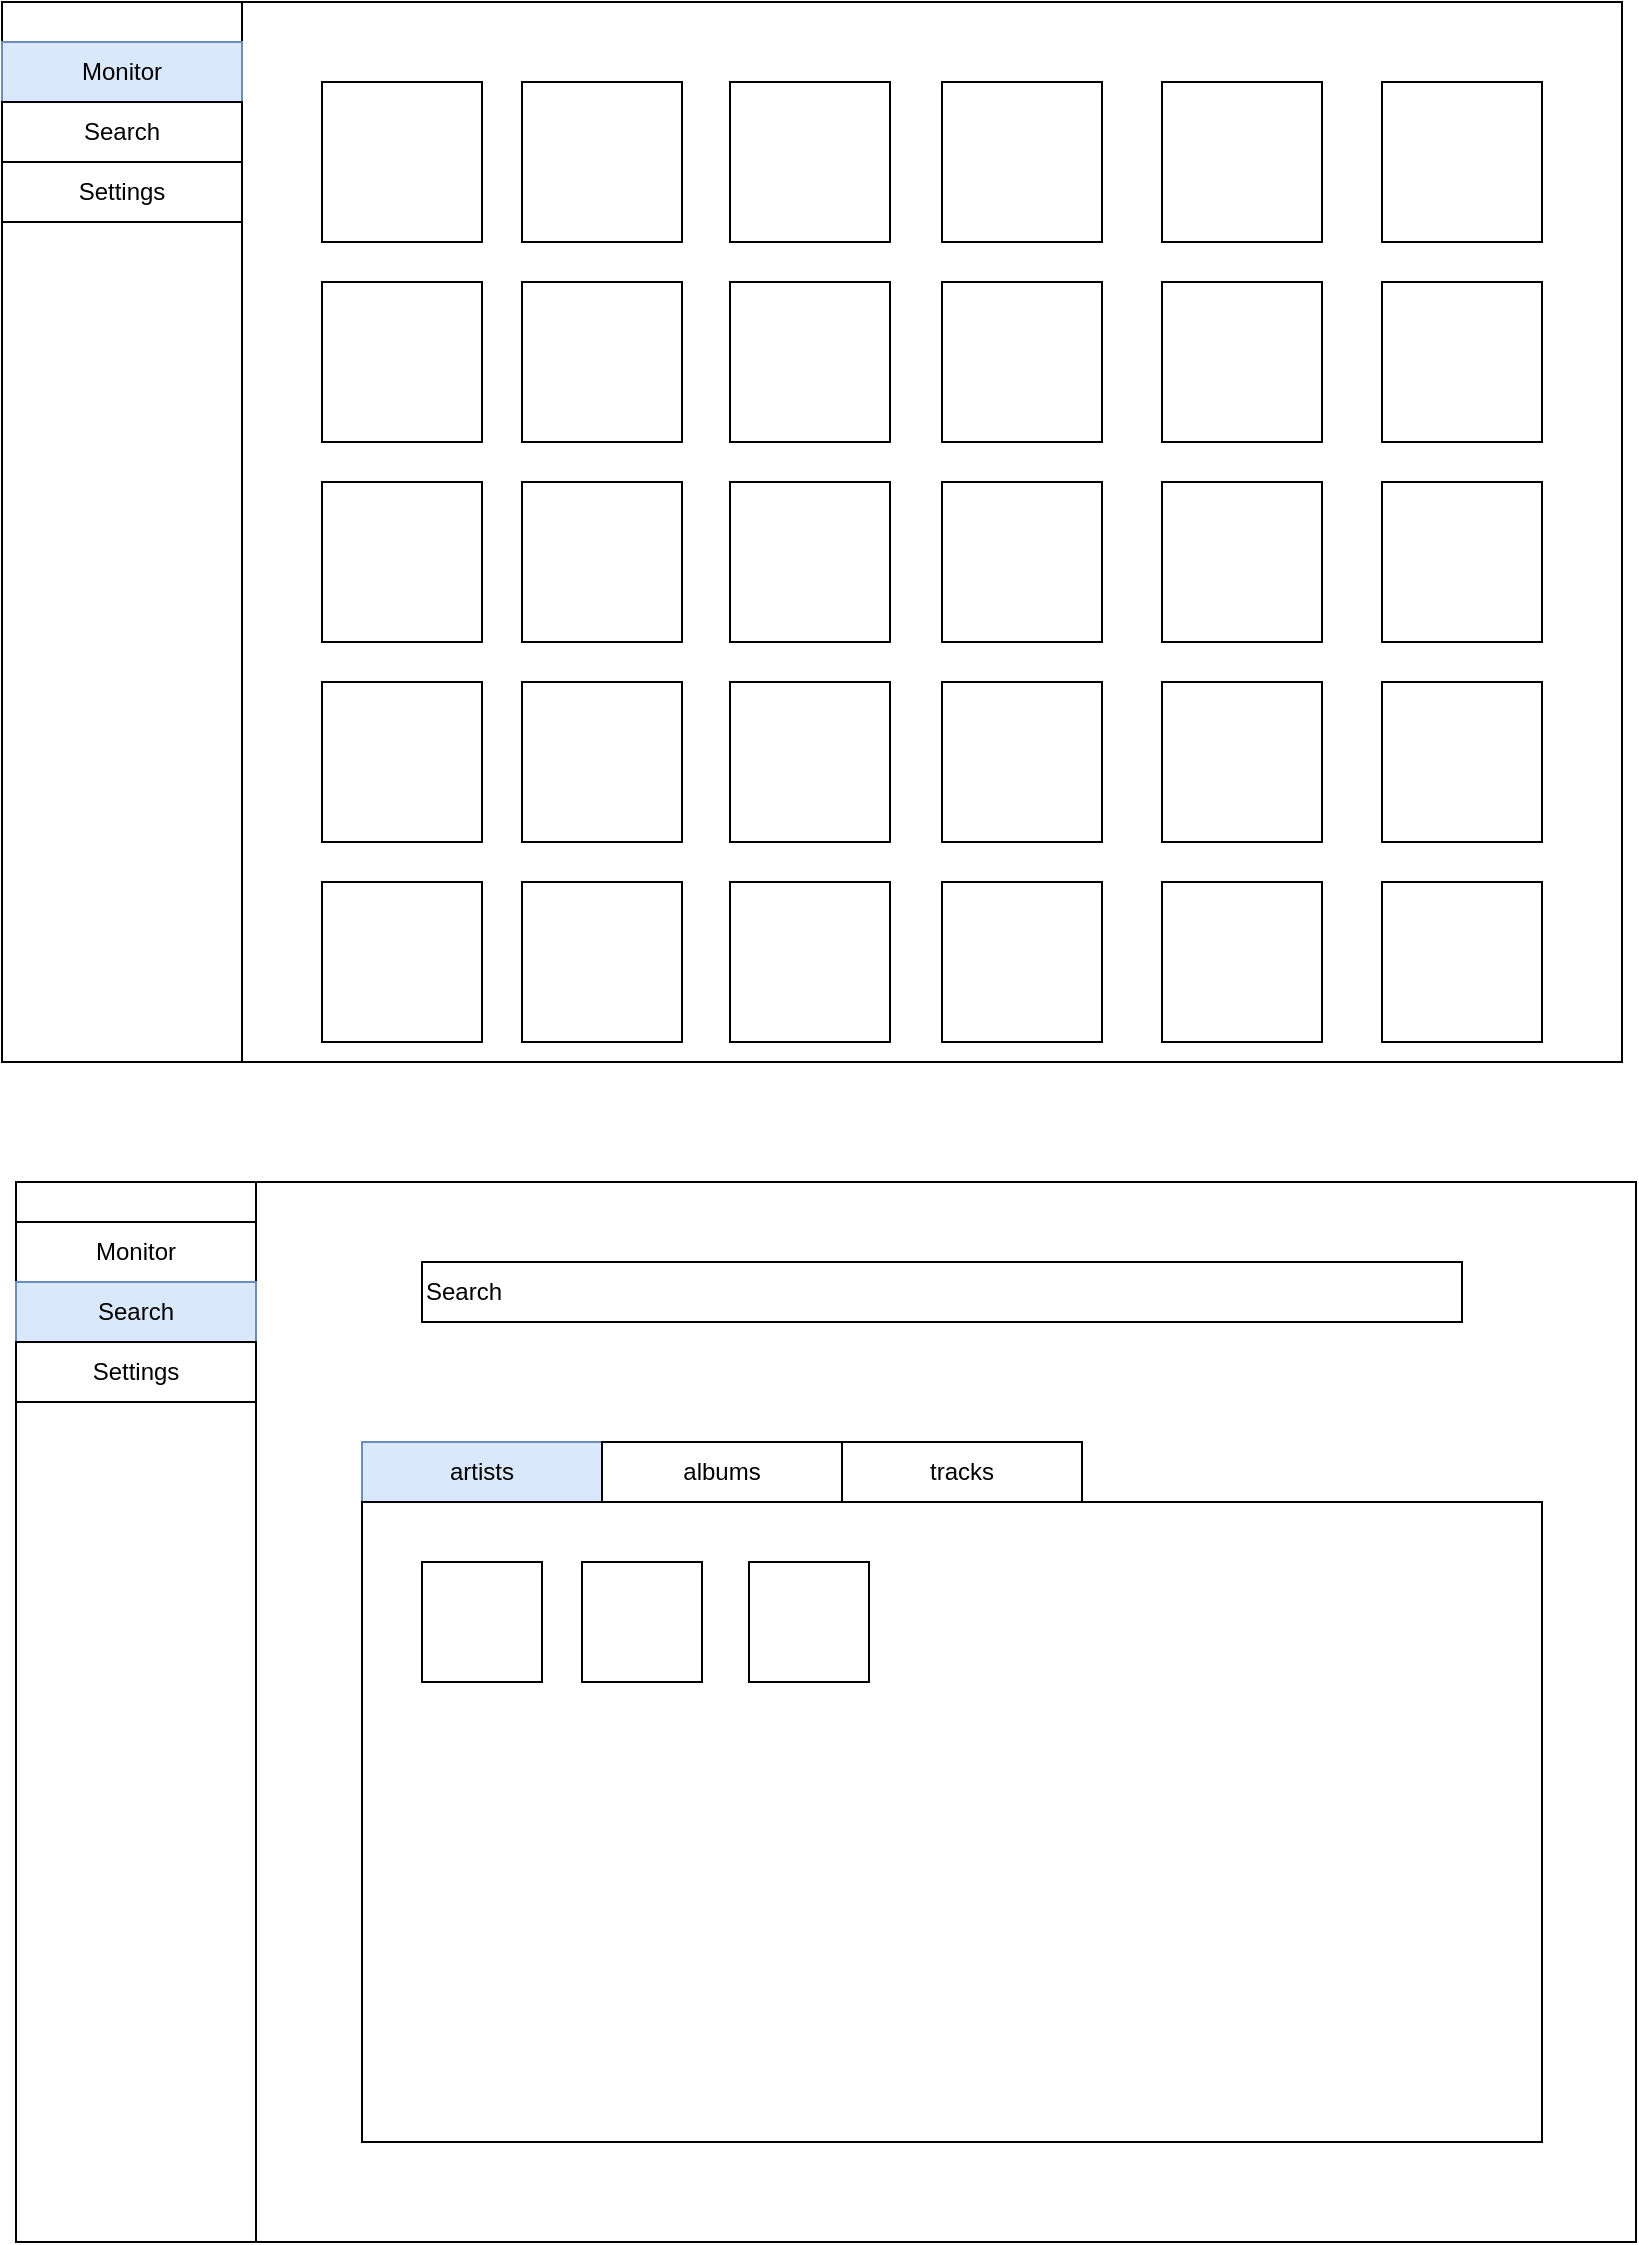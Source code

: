 <mxfile version="16.5.1" type="device"><diagram id="-7_iIaU2ko6fsoDkeYKt" name="Page-1"><mxGraphModel dx="1422" dy="865" grid="1" gridSize="10" guides="1" tooltips="1" connect="1" arrows="1" fold="1" page="1" pageScale="1" pageWidth="827" pageHeight="1169" math="0" shadow="0"><root><mxCell id="0"/><mxCell id="1" parent="0"/><mxCell id="5TbREi-0JdH6SRFAfVTo-1" value="" style="rounded=0;whiteSpace=wrap;html=1;" vertex="1" parent="1"><mxGeometry x="10" y="30" width="810" height="530" as="geometry"/></mxCell><mxCell id="5TbREi-0JdH6SRFAfVTo-2" value="" style="rounded=0;whiteSpace=wrap;html=1;" vertex="1" parent="1"><mxGeometry x="10" y="30" width="120" height="530" as="geometry"/></mxCell><mxCell id="5TbREi-0JdH6SRFAfVTo-3" value="Monitor" style="rounded=0;whiteSpace=wrap;html=1;fillColor=#dae8fc;strokeColor=#6c8ebf;" vertex="1" parent="1"><mxGeometry x="10" y="50" width="120" height="30" as="geometry"/></mxCell><mxCell id="5TbREi-0JdH6SRFAfVTo-4" value="Search" style="rounded=0;whiteSpace=wrap;html=1;" vertex="1" parent="1"><mxGeometry x="10" y="80" width="120" height="30" as="geometry"/></mxCell><mxCell id="5TbREi-0JdH6SRFAfVTo-5" value="Settings" style="rounded=0;whiteSpace=wrap;html=1;" vertex="1" parent="1"><mxGeometry x="10" y="110" width="120" height="30" as="geometry"/></mxCell><mxCell id="5TbREi-0JdH6SRFAfVTo-7" value="" style="whiteSpace=wrap;html=1;aspect=fixed;" vertex="1" parent="1"><mxGeometry x="170" y="70" width="80" height="80" as="geometry"/></mxCell><mxCell id="5TbREi-0JdH6SRFAfVTo-8" value="" style="whiteSpace=wrap;html=1;aspect=fixed;" vertex="1" parent="1"><mxGeometry x="270" y="70" width="80" height="80" as="geometry"/></mxCell><mxCell id="5TbREi-0JdH6SRFAfVTo-9" value="" style="whiteSpace=wrap;html=1;aspect=fixed;" vertex="1" parent="1"><mxGeometry x="374" y="70" width="80" height="80" as="geometry"/></mxCell><mxCell id="5TbREi-0JdH6SRFAfVTo-10" value="" style="whiteSpace=wrap;html=1;aspect=fixed;" vertex="1" parent="1"><mxGeometry x="480" y="70" width="80" height="80" as="geometry"/></mxCell><mxCell id="5TbREi-0JdH6SRFAfVTo-11" value="" style="whiteSpace=wrap;html=1;aspect=fixed;" vertex="1" parent="1"><mxGeometry x="590" y="70" width="80" height="80" as="geometry"/></mxCell><mxCell id="5TbREi-0JdH6SRFAfVTo-12" value="" style="whiteSpace=wrap;html=1;aspect=fixed;" vertex="1" parent="1"><mxGeometry x="700" y="70" width="80" height="80" as="geometry"/></mxCell><mxCell id="5TbREi-0JdH6SRFAfVTo-13" value="" style="whiteSpace=wrap;html=1;aspect=fixed;" vertex="1" parent="1"><mxGeometry x="170" y="170" width="80" height="80" as="geometry"/></mxCell><mxCell id="5TbREi-0JdH6SRFAfVTo-14" value="" style="whiteSpace=wrap;html=1;aspect=fixed;" vertex="1" parent="1"><mxGeometry x="270" y="170" width="80" height="80" as="geometry"/></mxCell><mxCell id="5TbREi-0JdH6SRFAfVTo-15" value="" style="whiteSpace=wrap;html=1;aspect=fixed;" vertex="1" parent="1"><mxGeometry x="374" y="170" width="80" height="80" as="geometry"/></mxCell><mxCell id="5TbREi-0JdH6SRFAfVTo-16" value="" style="whiteSpace=wrap;html=1;aspect=fixed;" vertex="1" parent="1"><mxGeometry x="480" y="170" width="80" height="80" as="geometry"/></mxCell><mxCell id="5TbREi-0JdH6SRFAfVTo-17" value="" style="whiteSpace=wrap;html=1;aspect=fixed;" vertex="1" parent="1"><mxGeometry x="590" y="170" width="80" height="80" as="geometry"/></mxCell><mxCell id="5TbREi-0JdH6SRFAfVTo-18" value="" style="whiteSpace=wrap;html=1;aspect=fixed;" vertex="1" parent="1"><mxGeometry x="700" y="170" width="80" height="80" as="geometry"/></mxCell><mxCell id="5TbREi-0JdH6SRFAfVTo-19" value="" style="whiteSpace=wrap;html=1;aspect=fixed;" vertex="1" parent="1"><mxGeometry x="170" y="270" width="80" height="80" as="geometry"/></mxCell><mxCell id="5TbREi-0JdH6SRFAfVTo-20" value="" style="whiteSpace=wrap;html=1;aspect=fixed;" vertex="1" parent="1"><mxGeometry x="270" y="270" width="80" height="80" as="geometry"/></mxCell><mxCell id="5TbREi-0JdH6SRFAfVTo-21" value="" style="whiteSpace=wrap;html=1;aspect=fixed;" vertex="1" parent="1"><mxGeometry x="374" y="270" width="80" height="80" as="geometry"/></mxCell><mxCell id="5TbREi-0JdH6SRFAfVTo-22" value="" style="whiteSpace=wrap;html=1;aspect=fixed;" vertex="1" parent="1"><mxGeometry x="480" y="270" width="80" height="80" as="geometry"/></mxCell><mxCell id="5TbREi-0JdH6SRFAfVTo-23" value="" style="whiteSpace=wrap;html=1;aspect=fixed;" vertex="1" parent="1"><mxGeometry x="590" y="270" width="80" height="80" as="geometry"/></mxCell><mxCell id="5TbREi-0JdH6SRFAfVTo-24" value="" style="whiteSpace=wrap;html=1;aspect=fixed;" vertex="1" parent="1"><mxGeometry x="700" y="270" width="80" height="80" as="geometry"/></mxCell><mxCell id="5TbREi-0JdH6SRFAfVTo-25" value="" style="whiteSpace=wrap;html=1;aspect=fixed;" vertex="1" parent="1"><mxGeometry x="170" y="370" width="80" height="80" as="geometry"/></mxCell><mxCell id="5TbREi-0JdH6SRFAfVTo-26" value="" style="whiteSpace=wrap;html=1;aspect=fixed;" vertex="1" parent="1"><mxGeometry x="270" y="370" width="80" height="80" as="geometry"/></mxCell><mxCell id="5TbREi-0JdH6SRFAfVTo-27" value="" style="whiteSpace=wrap;html=1;aspect=fixed;" vertex="1" parent="1"><mxGeometry x="374" y="370" width="80" height="80" as="geometry"/></mxCell><mxCell id="5TbREi-0JdH6SRFAfVTo-28" value="" style="whiteSpace=wrap;html=1;aspect=fixed;" vertex="1" parent="1"><mxGeometry x="480" y="370" width="80" height="80" as="geometry"/></mxCell><mxCell id="5TbREi-0JdH6SRFAfVTo-29" value="" style="whiteSpace=wrap;html=1;aspect=fixed;" vertex="1" parent="1"><mxGeometry x="590" y="370" width="80" height="80" as="geometry"/></mxCell><mxCell id="5TbREi-0JdH6SRFAfVTo-30" value="" style="whiteSpace=wrap;html=1;aspect=fixed;" vertex="1" parent="1"><mxGeometry x="700" y="370" width="80" height="80" as="geometry"/></mxCell><mxCell id="5TbREi-0JdH6SRFAfVTo-31" value="" style="whiteSpace=wrap;html=1;aspect=fixed;" vertex="1" parent="1"><mxGeometry x="170" y="470" width="80" height="80" as="geometry"/></mxCell><mxCell id="5TbREi-0JdH6SRFAfVTo-32" value="" style="whiteSpace=wrap;html=1;aspect=fixed;" vertex="1" parent="1"><mxGeometry x="270" y="470" width="80" height="80" as="geometry"/></mxCell><mxCell id="5TbREi-0JdH6SRFAfVTo-33" value="" style="whiteSpace=wrap;html=1;aspect=fixed;" vertex="1" parent="1"><mxGeometry x="374" y="470" width="80" height="80" as="geometry"/></mxCell><mxCell id="5TbREi-0JdH6SRFAfVTo-34" value="" style="whiteSpace=wrap;html=1;aspect=fixed;" vertex="1" parent="1"><mxGeometry x="480" y="470" width="80" height="80" as="geometry"/></mxCell><mxCell id="5TbREi-0JdH6SRFAfVTo-35" value="" style="whiteSpace=wrap;html=1;aspect=fixed;" vertex="1" parent="1"><mxGeometry x="590" y="470" width="80" height="80" as="geometry"/></mxCell><mxCell id="5TbREi-0JdH6SRFAfVTo-36" value="" style="whiteSpace=wrap;html=1;aspect=fixed;" vertex="1" parent="1"><mxGeometry x="700" y="470" width="80" height="80" as="geometry"/></mxCell><mxCell id="5TbREi-0JdH6SRFAfVTo-37" value="" style="rounded=0;whiteSpace=wrap;html=1;" vertex="1" parent="1"><mxGeometry x="17" y="620" width="810" height="530" as="geometry"/></mxCell><mxCell id="5TbREi-0JdH6SRFAfVTo-38" value="" style="rounded=0;whiteSpace=wrap;html=1;" vertex="1" parent="1"><mxGeometry x="17" y="620" width="120" height="530" as="geometry"/></mxCell><mxCell id="5TbREi-0JdH6SRFAfVTo-39" value="Monitor" style="rounded=0;whiteSpace=wrap;html=1;fillColor=#dae8fc;strokeColor=#6c8ebf;" vertex="1" parent="1"><mxGeometry x="17" y="640" width="120" height="30" as="geometry"/></mxCell><mxCell id="5TbREi-0JdH6SRFAfVTo-40" value="Search" style="rounded=0;whiteSpace=wrap;html=1;" vertex="1" parent="1"><mxGeometry x="17" y="670" width="120" height="30" as="geometry"/></mxCell><mxCell id="5TbREi-0JdH6SRFAfVTo-41" value="Settings" style="rounded=0;whiteSpace=wrap;html=1;" vertex="1" parent="1"><mxGeometry x="17" y="700" width="120" height="30" as="geometry"/></mxCell><mxCell id="5TbREi-0JdH6SRFAfVTo-72" value="Monitor" style="rounded=0;whiteSpace=wrap;html=1;fillColor=#dae8fc;strokeColor=#6c8ebf;" vertex="1" parent="1"><mxGeometry x="17" y="640" width="120" height="30" as="geometry"/></mxCell><mxCell id="5TbREi-0JdH6SRFAfVTo-73" value="Search" style="rounded=0;whiteSpace=wrap;html=1;" vertex="1" parent="1"><mxGeometry x="17" y="670" width="120" height="30" as="geometry"/></mxCell><mxCell id="5TbREi-0JdH6SRFAfVTo-74" value="Settings" style="rounded=0;whiteSpace=wrap;html=1;" vertex="1" parent="1"><mxGeometry x="17" y="700" width="120" height="30" as="geometry"/></mxCell><mxCell id="5TbREi-0JdH6SRFAfVTo-105" value="Monitor" style="rounded=0;whiteSpace=wrap;html=1;" vertex="1" parent="1"><mxGeometry x="17" y="640" width="120" height="30" as="geometry"/></mxCell><mxCell id="5TbREi-0JdH6SRFAfVTo-106" value="Search" style="rounded=0;whiteSpace=wrap;html=1;fillColor=#dae8fc;strokeColor=#6c8ebf;" vertex="1" parent="1"><mxGeometry x="17" y="670" width="120" height="30" as="geometry"/></mxCell><mxCell id="5TbREi-0JdH6SRFAfVTo-107" value="Settings" style="rounded=0;whiteSpace=wrap;html=1;" vertex="1" parent="1"><mxGeometry x="17" y="700" width="120" height="30" as="geometry"/></mxCell><mxCell id="5TbREi-0JdH6SRFAfVTo-153" value="Search" style="rounded=0;whiteSpace=wrap;html=1;align=left;" vertex="1" parent="1"><mxGeometry x="220" y="660" width="520" height="30" as="geometry"/></mxCell><mxCell id="5TbREi-0JdH6SRFAfVTo-156" value="artists" style="rounded=0;whiteSpace=wrap;html=1;fillColor=#dae8fc;strokeColor=#6c8ebf;" vertex="1" parent="1"><mxGeometry x="190" y="750" width="120" height="30" as="geometry"/></mxCell><mxCell id="5TbREi-0JdH6SRFAfVTo-157" value="albums" style="rounded=0;whiteSpace=wrap;html=1;" vertex="1" parent="1"><mxGeometry x="310" y="750" width="120" height="30" as="geometry"/></mxCell><mxCell id="5TbREi-0JdH6SRFAfVTo-158" value="tracks" style="rounded=0;whiteSpace=wrap;html=1;" vertex="1" parent="1"><mxGeometry x="430" y="750" width="120" height="30" as="geometry"/></mxCell><mxCell id="5TbREi-0JdH6SRFAfVTo-159" value="" style="rounded=0;whiteSpace=wrap;html=1;" vertex="1" parent="1"><mxGeometry x="190" y="780" width="590" height="320" as="geometry"/></mxCell><mxCell id="5TbREi-0JdH6SRFAfVTo-160" value="" style="rounded=0;whiteSpace=wrap;html=1;" vertex="1" parent="1"><mxGeometry x="220" y="810" width="60" height="60" as="geometry"/></mxCell><mxCell id="5TbREi-0JdH6SRFAfVTo-161" value="" style="rounded=0;whiteSpace=wrap;html=1;" vertex="1" parent="1"><mxGeometry x="300" y="810" width="60" height="60" as="geometry"/></mxCell><mxCell id="5TbREi-0JdH6SRFAfVTo-162" value="" style="rounded=0;whiteSpace=wrap;html=1;" vertex="1" parent="1"><mxGeometry x="383.5" y="810" width="60" height="60" as="geometry"/></mxCell></root></mxGraphModel></diagram></mxfile>